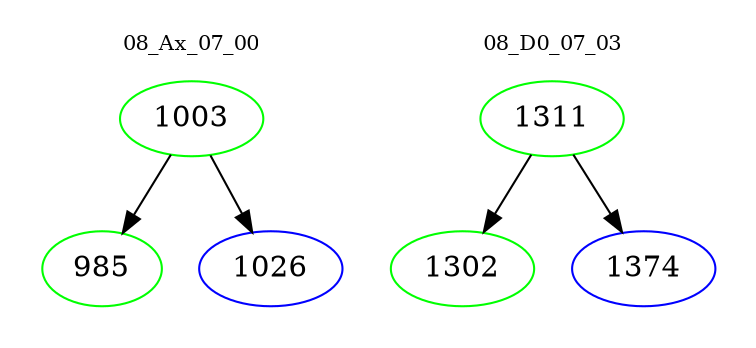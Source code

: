 digraph{
subgraph cluster_0 {
color = white
label = "08_Ax_07_00";
fontsize=10;
T0_1003 [label="1003", color="green"]
T0_1003 -> T0_985 [color="black"]
T0_985 [label="985", color="green"]
T0_1003 -> T0_1026 [color="black"]
T0_1026 [label="1026", color="blue"]
}
subgraph cluster_1 {
color = white
label = "08_D0_07_03";
fontsize=10;
T1_1311 [label="1311", color="green"]
T1_1311 -> T1_1302 [color="black"]
T1_1302 [label="1302", color="green"]
T1_1311 -> T1_1374 [color="black"]
T1_1374 [label="1374", color="blue"]
}
}
